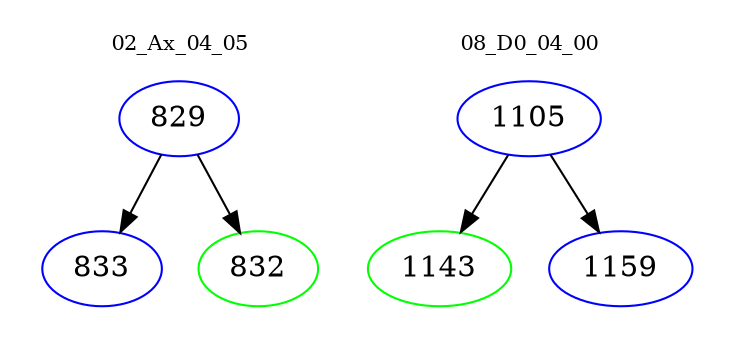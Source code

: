 digraph{
subgraph cluster_0 {
color = white
label = "02_Ax_04_05";
fontsize=10;
T0_829 [label="829", color="blue"]
T0_829 -> T0_833 [color="black"]
T0_833 [label="833", color="blue"]
T0_829 -> T0_832 [color="black"]
T0_832 [label="832", color="green"]
}
subgraph cluster_1 {
color = white
label = "08_D0_04_00";
fontsize=10;
T1_1105 [label="1105", color="blue"]
T1_1105 -> T1_1143 [color="black"]
T1_1143 [label="1143", color="green"]
T1_1105 -> T1_1159 [color="black"]
T1_1159 [label="1159", color="blue"]
}
}
